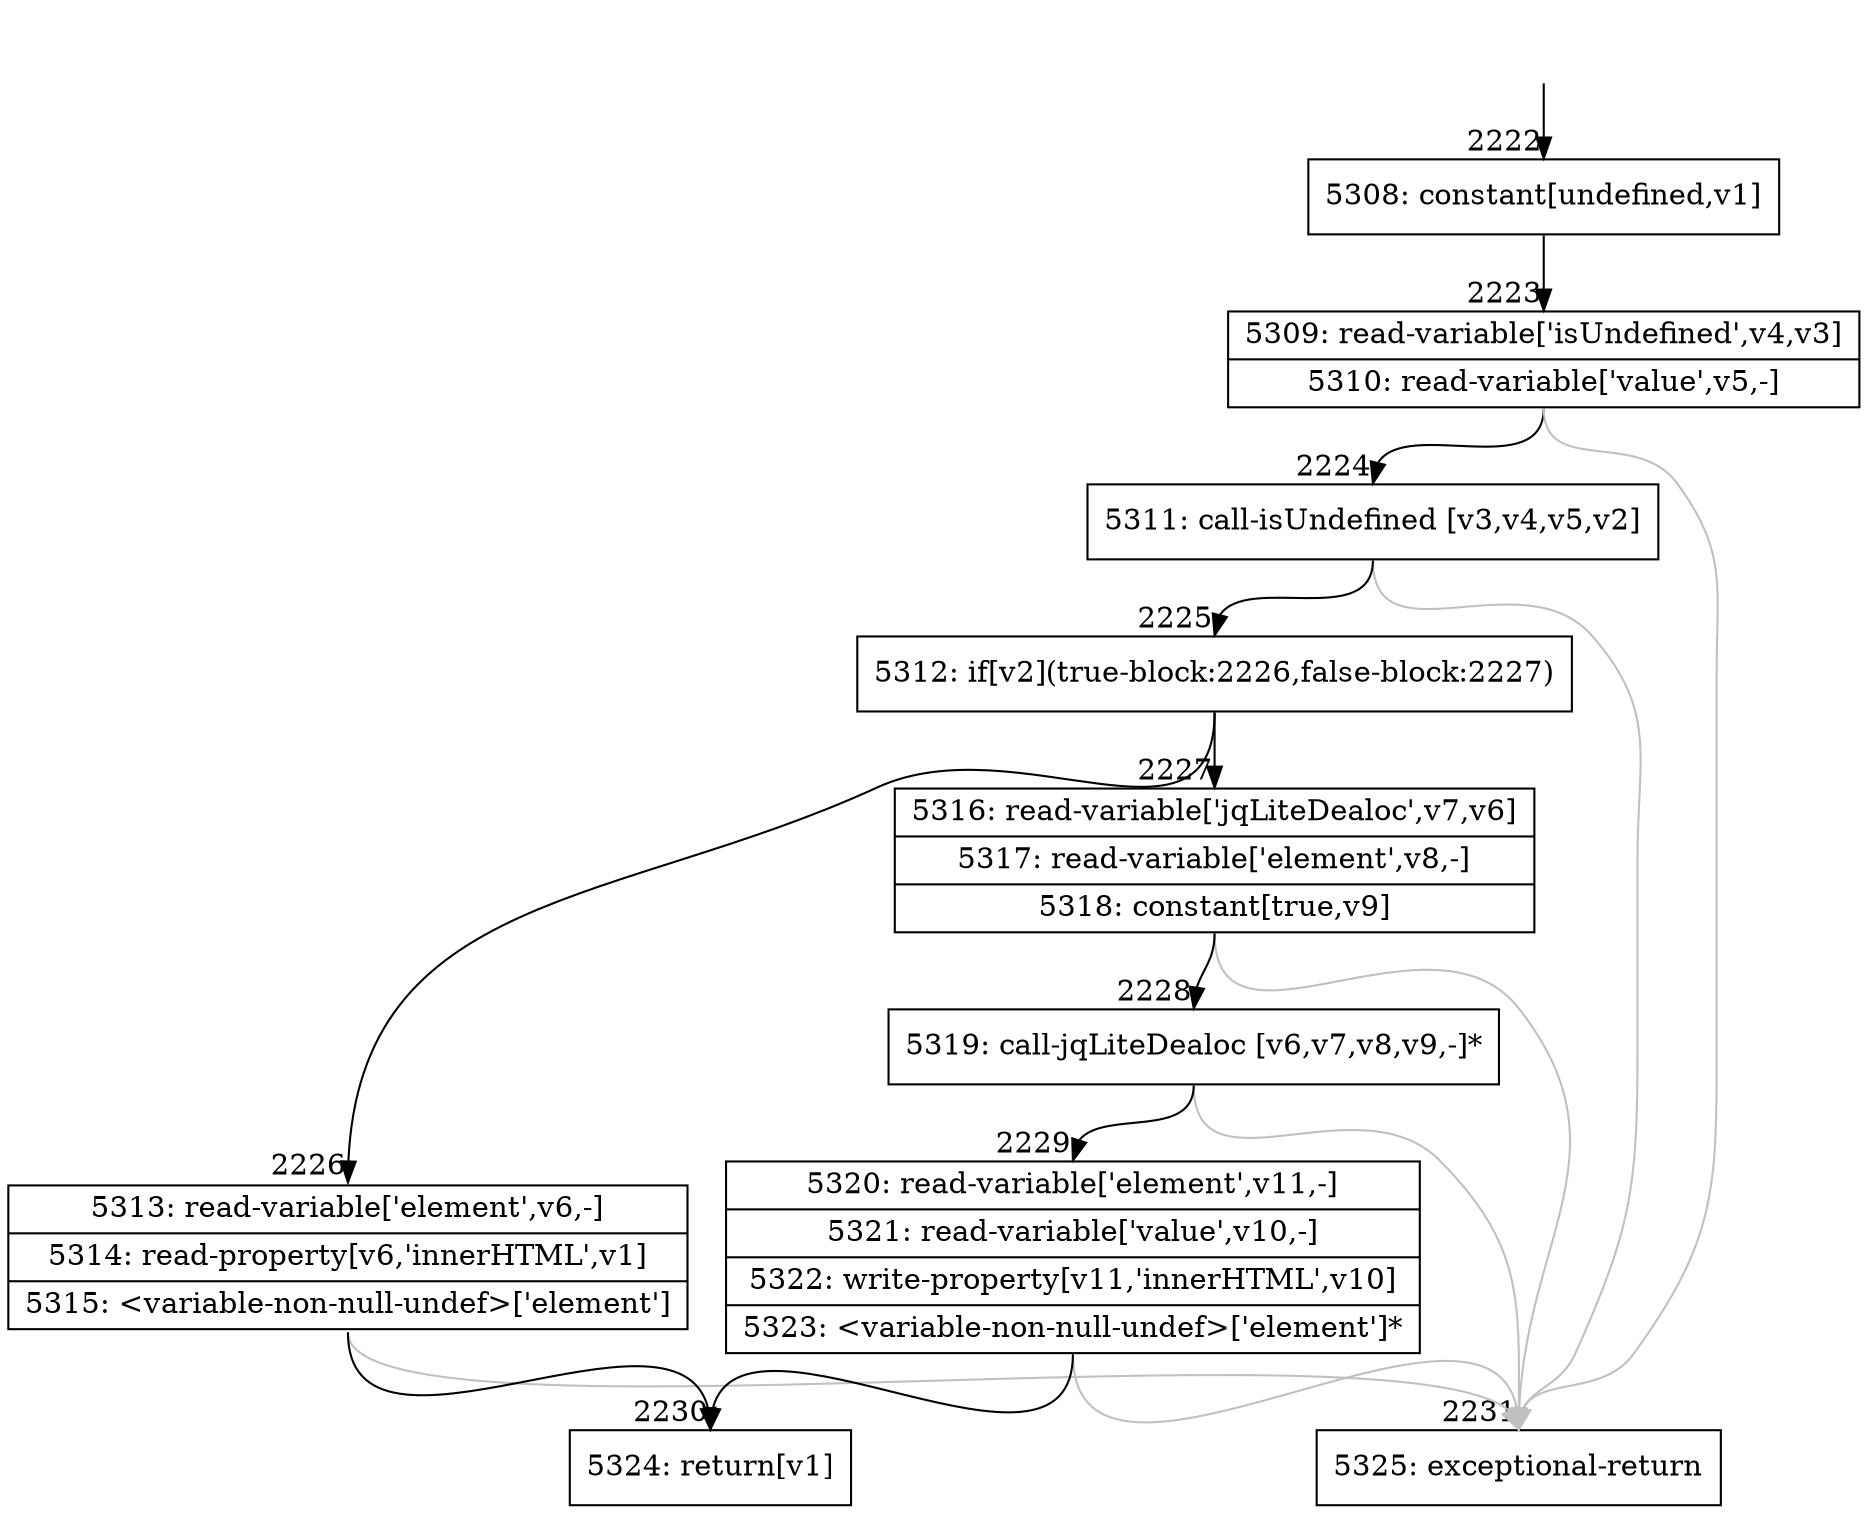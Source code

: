 digraph {
rankdir="TD"
BB_entry171[shape=none,label=""];
BB_entry171 -> BB2222 [tailport=s, headport=n, headlabel="    2222"]
BB2222 [shape=record label="{5308: constant[undefined,v1]}" ] 
BB2222 -> BB2223 [tailport=s, headport=n, headlabel="      2223"]
BB2223 [shape=record label="{5309: read-variable['isUndefined',v4,v3]|5310: read-variable['value',v5,-]}" ] 
BB2223 -> BB2224 [tailport=s, headport=n, headlabel="      2224"]
BB2223 -> BB2231 [tailport=s, headport=n, color=gray, headlabel="      2231"]
BB2224 [shape=record label="{5311: call-isUndefined [v3,v4,v5,v2]}" ] 
BB2224 -> BB2225 [tailport=s, headport=n, headlabel="      2225"]
BB2224 -> BB2231 [tailport=s, headport=n, color=gray]
BB2225 [shape=record label="{5312: if[v2](true-block:2226,false-block:2227)}" ] 
BB2225 -> BB2226 [tailport=s, headport=n, headlabel="      2226"]
BB2225 -> BB2227 [tailport=s, headport=n, headlabel="      2227"]
BB2226 [shape=record label="{5313: read-variable['element',v6,-]|5314: read-property[v6,'innerHTML',v1]|5315: \<variable-non-null-undef\>['element']}" ] 
BB2226 -> BB2230 [tailport=s, headport=n, headlabel="      2230"]
BB2226 -> BB2231 [tailport=s, headport=n, color=gray]
BB2227 [shape=record label="{5316: read-variable['jqLiteDealoc',v7,v6]|5317: read-variable['element',v8,-]|5318: constant[true,v9]}" ] 
BB2227 -> BB2228 [tailport=s, headport=n, headlabel="      2228"]
BB2227 -> BB2231 [tailport=s, headport=n, color=gray]
BB2228 [shape=record label="{5319: call-jqLiteDealoc [v6,v7,v8,v9,-]*}" ] 
BB2228 -> BB2229 [tailport=s, headport=n, headlabel="      2229"]
BB2228 -> BB2231 [tailport=s, headport=n, color=gray]
BB2229 [shape=record label="{5320: read-variable['element',v11,-]|5321: read-variable['value',v10,-]|5322: write-property[v11,'innerHTML',v10]|5323: \<variable-non-null-undef\>['element']*}" ] 
BB2229 -> BB2230 [tailport=s, headport=n]
BB2229 -> BB2231 [tailport=s, headport=n, color=gray]
BB2230 [shape=record label="{5324: return[v1]}" ] 
BB2231 [shape=record label="{5325: exceptional-return}" ] 
//#$~ 3180
}
